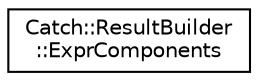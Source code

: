 digraph "Gráfico de Hierarquia de Classes"
{
  edge [fontname="Helvetica",fontsize="10",labelfontname="Helvetica",labelfontsize="10"];
  node [fontname="Helvetica",fontsize="10",shape=record];
  rankdir="LR";
  Node1 [label="Catch::ResultBuilder\l::ExprComponents",height=0.2,width=0.4,color="black", fillcolor="white", style="filled",URL="$structCatch_1_1ResultBuilder_1_1ExprComponents.html"];
}
